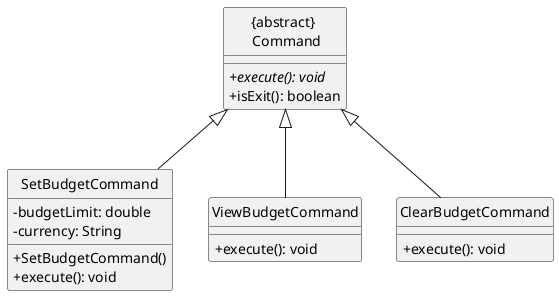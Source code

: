 @startuml

hide circle
skinparam classAttributeIconSize 0

class "{abstract} \n Command"{
    + execute(): void {abstract}
    + isExit(): boolean
}

class "SetBudgetCommand" {
    - budgetLimit: double
    - currency: String
    + SetBudgetCommand()
    + execute(): void
}

class "ViewBudgetCommand" {
    + execute(): void
}

class "ClearBudgetCommand" {
    + execute(): void
}

SetBudgetCommand -[hidden]right-> ViewBudgetCommand
ViewBudgetCommand -[hidden]right-> ClearBudgetCommand
SetBudgetCommand -up-|> "{abstract} \n Command"
ViewBudgetCommand -up-|> "{abstract} \n Command"
ClearBudgetCommand -up-|> "{abstract} \n Command"

@enduml